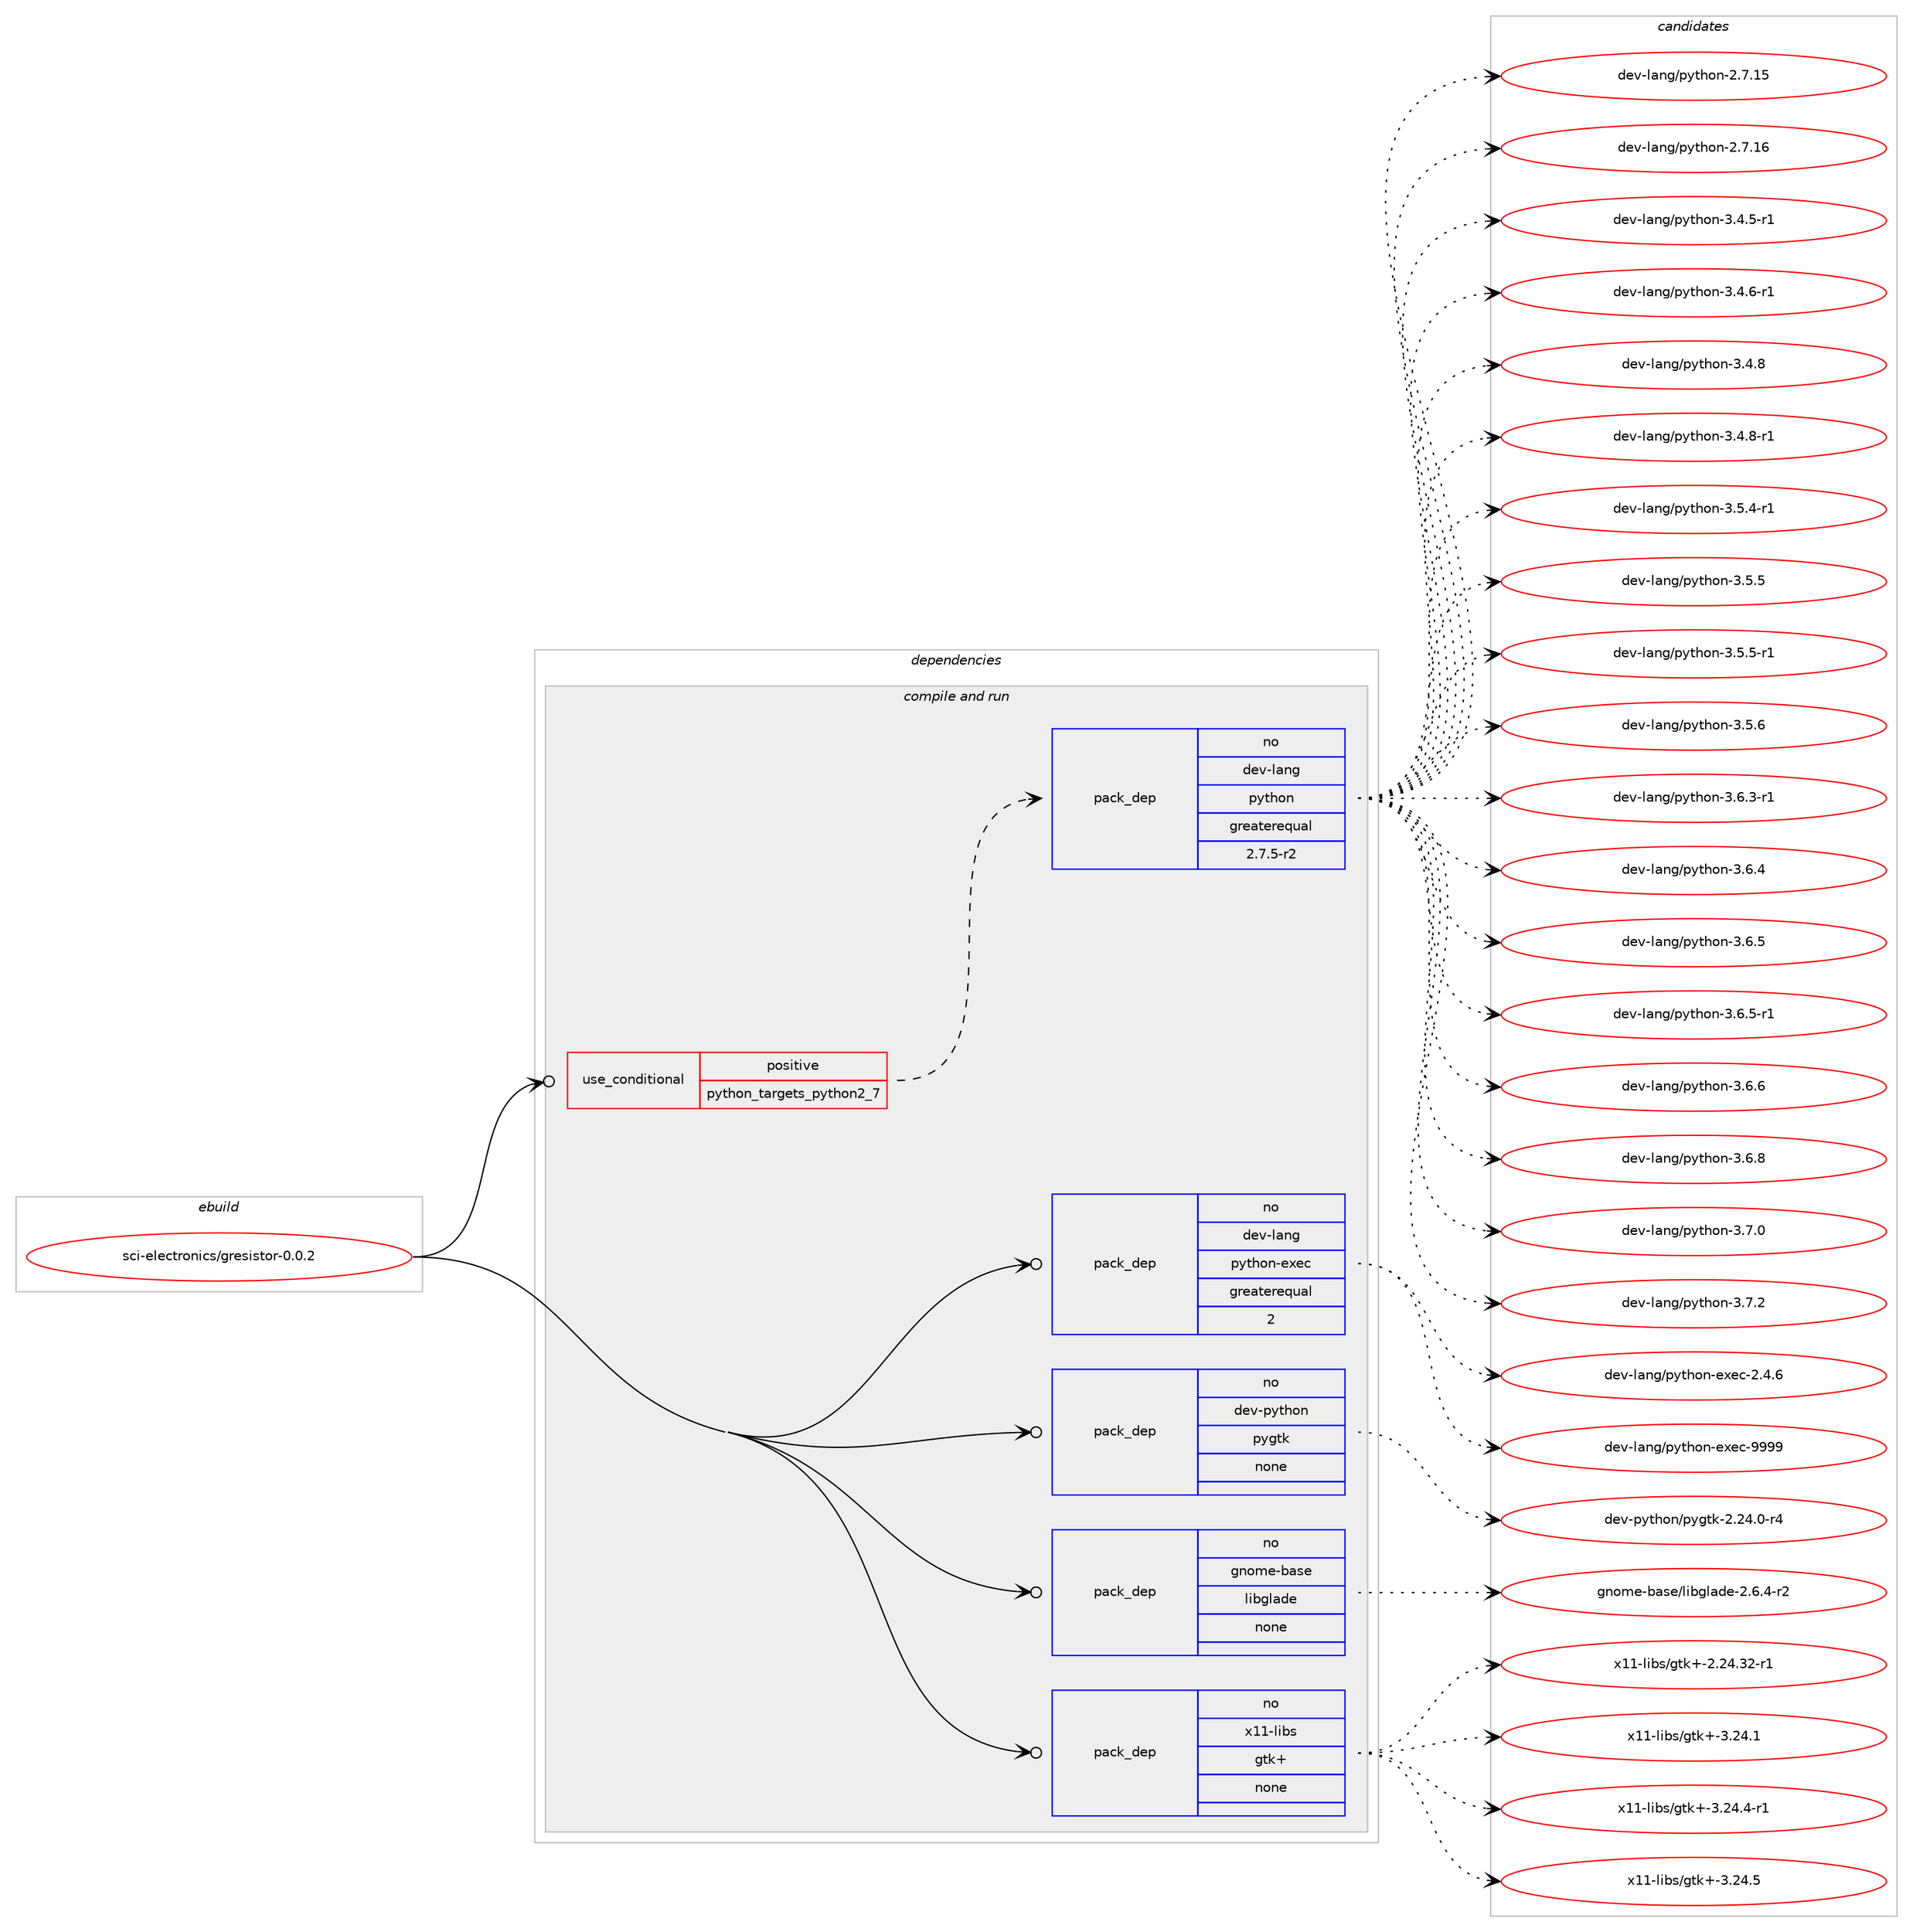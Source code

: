digraph prolog {

# *************
# Graph options
# *************

newrank=true;
concentrate=true;
compound=true;
graph [rankdir=LR,fontname=Helvetica,fontsize=10,ranksep=1.5];#, ranksep=2.5, nodesep=0.2];
edge  [arrowhead=vee];
node  [fontname=Helvetica,fontsize=10];

# **********
# The ebuild
# **********

subgraph cluster_leftcol {
color=gray;
rank=same;
label=<<i>ebuild</i>>;
id [label="sci-electronics/gresistor-0.0.2", color=red, width=4, href="../sci-electronics/gresistor-0.0.2.svg"];
}

# ****************
# The dependencies
# ****************

subgraph cluster_midcol {
color=gray;
label=<<i>dependencies</i>>;
subgraph cluster_compile {
fillcolor="#eeeeee";
style=filled;
label=<<i>compile</i>>;
}
subgraph cluster_compileandrun {
fillcolor="#eeeeee";
style=filled;
label=<<i>compile and run</i>>;
subgraph cond452573 {
dependency1689427 [label=<<TABLE BORDER="0" CELLBORDER="1" CELLSPACING="0" CELLPADDING="4"><TR><TD ROWSPAN="3" CELLPADDING="10">use_conditional</TD></TR><TR><TD>positive</TD></TR><TR><TD>python_targets_python2_7</TD></TR></TABLE>>, shape=none, color=red];
subgraph pack1209187 {
dependency1689428 [label=<<TABLE BORDER="0" CELLBORDER="1" CELLSPACING="0" CELLPADDING="4" WIDTH="220"><TR><TD ROWSPAN="6" CELLPADDING="30">pack_dep</TD></TR><TR><TD WIDTH="110">no</TD></TR><TR><TD>dev-lang</TD></TR><TR><TD>python</TD></TR><TR><TD>greaterequal</TD></TR><TR><TD>2.7.5-r2</TD></TR></TABLE>>, shape=none, color=blue];
}
dependency1689427:e -> dependency1689428:w [weight=20,style="dashed",arrowhead="vee"];
}
id:e -> dependency1689427:w [weight=20,style="solid",arrowhead="odotvee"];
subgraph pack1209188 {
dependency1689429 [label=<<TABLE BORDER="0" CELLBORDER="1" CELLSPACING="0" CELLPADDING="4" WIDTH="220"><TR><TD ROWSPAN="6" CELLPADDING="30">pack_dep</TD></TR><TR><TD WIDTH="110">no</TD></TR><TR><TD>dev-lang</TD></TR><TR><TD>python-exec</TD></TR><TR><TD>greaterequal</TD></TR><TR><TD>2</TD></TR></TABLE>>, shape=none, color=blue];
}
id:e -> dependency1689429:w [weight=20,style="solid",arrowhead="odotvee"];
subgraph pack1209189 {
dependency1689430 [label=<<TABLE BORDER="0" CELLBORDER="1" CELLSPACING="0" CELLPADDING="4" WIDTH="220"><TR><TD ROWSPAN="6" CELLPADDING="30">pack_dep</TD></TR><TR><TD WIDTH="110">no</TD></TR><TR><TD>dev-python</TD></TR><TR><TD>pygtk</TD></TR><TR><TD>none</TD></TR><TR><TD></TD></TR></TABLE>>, shape=none, color=blue];
}
id:e -> dependency1689430:w [weight=20,style="solid",arrowhead="odotvee"];
subgraph pack1209190 {
dependency1689431 [label=<<TABLE BORDER="0" CELLBORDER="1" CELLSPACING="0" CELLPADDING="4" WIDTH="220"><TR><TD ROWSPAN="6" CELLPADDING="30">pack_dep</TD></TR><TR><TD WIDTH="110">no</TD></TR><TR><TD>gnome-base</TD></TR><TR><TD>libglade</TD></TR><TR><TD>none</TD></TR><TR><TD></TD></TR></TABLE>>, shape=none, color=blue];
}
id:e -> dependency1689431:w [weight=20,style="solid",arrowhead="odotvee"];
subgraph pack1209191 {
dependency1689432 [label=<<TABLE BORDER="0" CELLBORDER="1" CELLSPACING="0" CELLPADDING="4" WIDTH="220"><TR><TD ROWSPAN="6" CELLPADDING="30">pack_dep</TD></TR><TR><TD WIDTH="110">no</TD></TR><TR><TD>x11-libs</TD></TR><TR><TD>gtk+</TD></TR><TR><TD>none</TD></TR><TR><TD></TD></TR></TABLE>>, shape=none, color=blue];
}
id:e -> dependency1689432:w [weight=20,style="solid",arrowhead="odotvee"];
}
subgraph cluster_run {
fillcolor="#eeeeee";
style=filled;
label=<<i>run</i>>;
}
}

# **************
# The candidates
# **************

subgraph cluster_choices {
rank=same;
color=gray;
label=<<i>candidates</i>>;

subgraph choice1209187 {
color=black;
nodesep=1;
choice10010111845108971101034711212111610411111045504655464953 [label="dev-lang/python-2.7.15", color=red, width=4,href="../dev-lang/python-2.7.15.svg"];
choice10010111845108971101034711212111610411111045504655464954 [label="dev-lang/python-2.7.16", color=red, width=4,href="../dev-lang/python-2.7.16.svg"];
choice1001011184510897110103471121211161041111104551465246534511449 [label="dev-lang/python-3.4.5-r1", color=red, width=4,href="../dev-lang/python-3.4.5-r1.svg"];
choice1001011184510897110103471121211161041111104551465246544511449 [label="dev-lang/python-3.4.6-r1", color=red, width=4,href="../dev-lang/python-3.4.6-r1.svg"];
choice100101118451089711010347112121116104111110455146524656 [label="dev-lang/python-3.4.8", color=red, width=4,href="../dev-lang/python-3.4.8.svg"];
choice1001011184510897110103471121211161041111104551465246564511449 [label="dev-lang/python-3.4.8-r1", color=red, width=4,href="../dev-lang/python-3.4.8-r1.svg"];
choice1001011184510897110103471121211161041111104551465346524511449 [label="dev-lang/python-3.5.4-r1", color=red, width=4,href="../dev-lang/python-3.5.4-r1.svg"];
choice100101118451089711010347112121116104111110455146534653 [label="dev-lang/python-3.5.5", color=red, width=4,href="../dev-lang/python-3.5.5.svg"];
choice1001011184510897110103471121211161041111104551465346534511449 [label="dev-lang/python-3.5.5-r1", color=red, width=4,href="../dev-lang/python-3.5.5-r1.svg"];
choice100101118451089711010347112121116104111110455146534654 [label="dev-lang/python-3.5.6", color=red, width=4,href="../dev-lang/python-3.5.6.svg"];
choice1001011184510897110103471121211161041111104551465446514511449 [label="dev-lang/python-3.6.3-r1", color=red, width=4,href="../dev-lang/python-3.6.3-r1.svg"];
choice100101118451089711010347112121116104111110455146544652 [label="dev-lang/python-3.6.4", color=red, width=4,href="../dev-lang/python-3.6.4.svg"];
choice100101118451089711010347112121116104111110455146544653 [label="dev-lang/python-3.6.5", color=red, width=4,href="../dev-lang/python-3.6.5.svg"];
choice1001011184510897110103471121211161041111104551465446534511449 [label="dev-lang/python-3.6.5-r1", color=red, width=4,href="../dev-lang/python-3.6.5-r1.svg"];
choice100101118451089711010347112121116104111110455146544654 [label="dev-lang/python-3.6.6", color=red, width=4,href="../dev-lang/python-3.6.6.svg"];
choice100101118451089711010347112121116104111110455146544656 [label="dev-lang/python-3.6.8", color=red, width=4,href="../dev-lang/python-3.6.8.svg"];
choice100101118451089711010347112121116104111110455146554648 [label="dev-lang/python-3.7.0", color=red, width=4,href="../dev-lang/python-3.7.0.svg"];
choice100101118451089711010347112121116104111110455146554650 [label="dev-lang/python-3.7.2", color=red, width=4,href="../dev-lang/python-3.7.2.svg"];
dependency1689428:e -> choice10010111845108971101034711212111610411111045504655464953:w [style=dotted,weight="100"];
dependency1689428:e -> choice10010111845108971101034711212111610411111045504655464954:w [style=dotted,weight="100"];
dependency1689428:e -> choice1001011184510897110103471121211161041111104551465246534511449:w [style=dotted,weight="100"];
dependency1689428:e -> choice1001011184510897110103471121211161041111104551465246544511449:w [style=dotted,weight="100"];
dependency1689428:e -> choice100101118451089711010347112121116104111110455146524656:w [style=dotted,weight="100"];
dependency1689428:e -> choice1001011184510897110103471121211161041111104551465246564511449:w [style=dotted,weight="100"];
dependency1689428:e -> choice1001011184510897110103471121211161041111104551465346524511449:w [style=dotted,weight="100"];
dependency1689428:e -> choice100101118451089711010347112121116104111110455146534653:w [style=dotted,weight="100"];
dependency1689428:e -> choice1001011184510897110103471121211161041111104551465346534511449:w [style=dotted,weight="100"];
dependency1689428:e -> choice100101118451089711010347112121116104111110455146534654:w [style=dotted,weight="100"];
dependency1689428:e -> choice1001011184510897110103471121211161041111104551465446514511449:w [style=dotted,weight="100"];
dependency1689428:e -> choice100101118451089711010347112121116104111110455146544652:w [style=dotted,weight="100"];
dependency1689428:e -> choice100101118451089711010347112121116104111110455146544653:w [style=dotted,weight="100"];
dependency1689428:e -> choice1001011184510897110103471121211161041111104551465446534511449:w [style=dotted,weight="100"];
dependency1689428:e -> choice100101118451089711010347112121116104111110455146544654:w [style=dotted,weight="100"];
dependency1689428:e -> choice100101118451089711010347112121116104111110455146544656:w [style=dotted,weight="100"];
dependency1689428:e -> choice100101118451089711010347112121116104111110455146554648:w [style=dotted,weight="100"];
dependency1689428:e -> choice100101118451089711010347112121116104111110455146554650:w [style=dotted,weight="100"];
}
subgraph choice1209188 {
color=black;
nodesep=1;
choice1001011184510897110103471121211161041111104510112010199455046524654 [label="dev-lang/python-exec-2.4.6", color=red, width=4,href="../dev-lang/python-exec-2.4.6.svg"];
choice10010111845108971101034711212111610411111045101120101994557575757 [label="dev-lang/python-exec-9999", color=red, width=4,href="../dev-lang/python-exec-9999.svg"];
dependency1689429:e -> choice1001011184510897110103471121211161041111104510112010199455046524654:w [style=dotted,weight="100"];
dependency1689429:e -> choice10010111845108971101034711212111610411111045101120101994557575757:w [style=dotted,weight="100"];
}
subgraph choice1209189 {
color=black;
nodesep=1;
choice1001011184511212111610411111047112121103116107455046505246484511452 [label="dev-python/pygtk-2.24.0-r4", color=red, width=4,href="../dev-python/pygtk-2.24.0-r4.svg"];
dependency1689430:e -> choice1001011184511212111610411111047112121103116107455046505246484511452:w [style=dotted,weight="100"];
}
subgraph choice1209190 {
color=black;
nodesep=1;
choice1031101111091014598971151014710810598103108971001014550465446524511450 [label="gnome-base/libglade-2.6.4-r2", color=red, width=4,href="../gnome-base/libglade-2.6.4-r2.svg"];
dependency1689431:e -> choice1031101111091014598971151014710810598103108971001014550465446524511450:w [style=dotted,weight="100"];
}
subgraph choice1209191 {
color=black;
nodesep=1;
choice12049494510810598115471031161074345504650524651504511449 [label="x11-libs/gtk+-2.24.32-r1", color=red, width=4,href="../x11-libs/gtk+-2.24.32-r1.svg"];
choice12049494510810598115471031161074345514650524649 [label="x11-libs/gtk+-3.24.1", color=red, width=4,href="../x11-libs/gtk+-3.24.1.svg"];
choice120494945108105981154710311610743455146505246524511449 [label="x11-libs/gtk+-3.24.4-r1", color=red, width=4,href="../x11-libs/gtk+-3.24.4-r1.svg"];
choice12049494510810598115471031161074345514650524653 [label="x11-libs/gtk+-3.24.5", color=red, width=4,href="../x11-libs/gtk+-3.24.5.svg"];
dependency1689432:e -> choice12049494510810598115471031161074345504650524651504511449:w [style=dotted,weight="100"];
dependency1689432:e -> choice12049494510810598115471031161074345514650524649:w [style=dotted,weight="100"];
dependency1689432:e -> choice120494945108105981154710311610743455146505246524511449:w [style=dotted,weight="100"];
dependency1689432:e -> choice12049494510810598115471031161074345514650524653:w [style=dotted,weight="100"];
}
}

}
